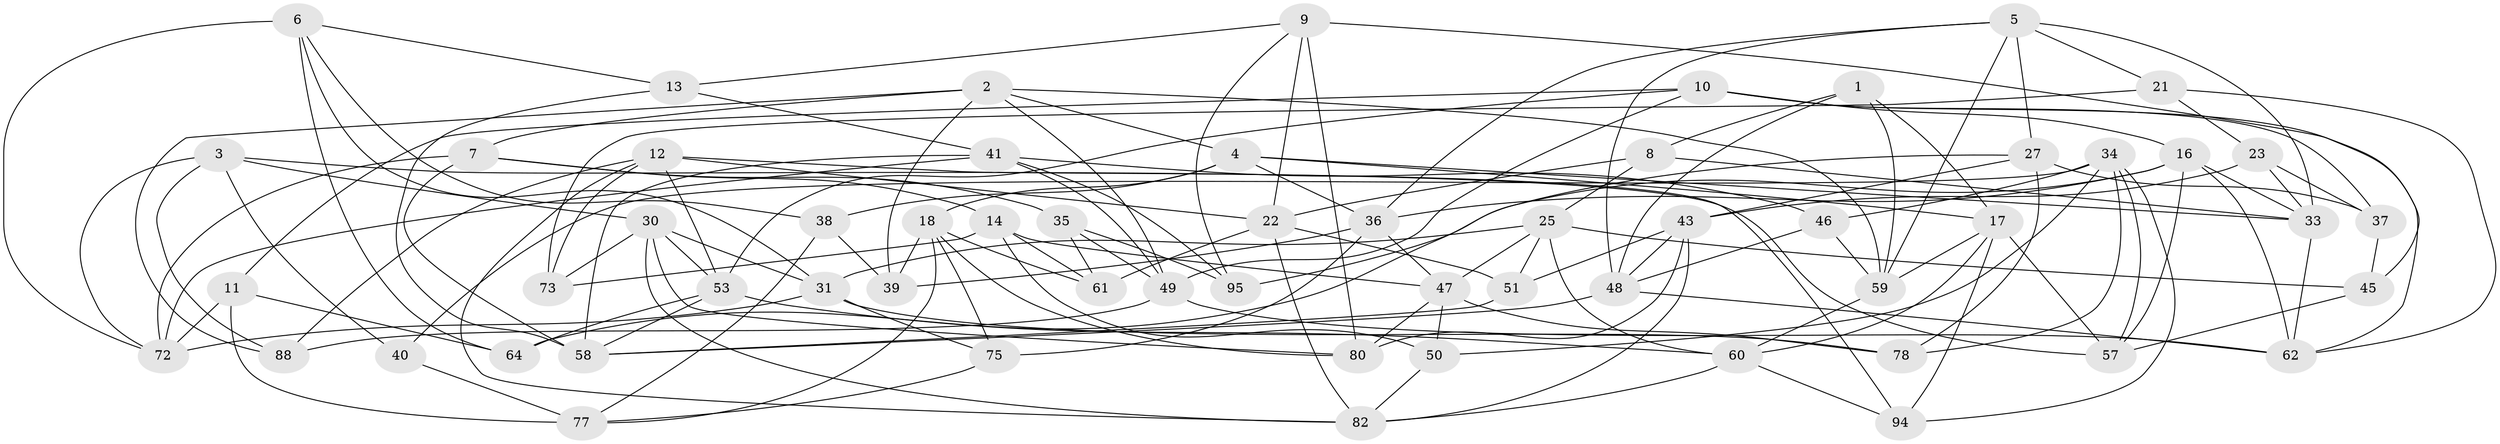 // Generated by graph-tools (version 1.1) at 2025/24/03/03/25 07:24:28]
// undirected, 59 vertices, 149 edges
graph export_dot {
graph [start="1"]
  node [color=gray90,style=filled];
  1;
  2 [super="+65"];
  3 [super="+24"];
  4 [super="+15"];
  5 [super="+20"];
  6 [super="+54"];
  7 [super="+42"];
  8;
  9 [super="+70"];
  10 [super="+19"];
  11;
  12 [super="+76"];
  13;
  14 [super="+29"];
  16 [super="+26"];
  17 [super="+44"];
  18 [super="+87"];
  21;
  22 [super="+32"];
  23;
  25 [super="+28"];
  27 [super="+74"];
  30 [super="+52"];
  31 [super="+69"];
  33 [super="+90"];
  34 [super="+79"];
  35;
  36 [super="+68"];
  37;
  38;
  39;
  40;
  41 [super="+96"];
  43 [super="+66"];
  45;
  46;
  47 [super="+85"];
  48 [super="+55"];
  49 [super="+56"];
  50;
  51;
  53 [super="+67"];
  57 [super="+71"];
  58 [super="+84"];
  59 [super="+86"];
  60 [super="+92"];
  61;
  62 [super="+63"];
  64 [super="+91"];
  72 [super="+89"];
  73;
  75;
  77 [super="+81"];
  78;
  80 [super="+93"];
  82 [super="+83"];
  88;
  94;
  95;
  1 -- 59;
  1 -- 17;
  1 -- 8;
  1 -- 48;
  2 -- 4;
  2 -- 88;
  2 -- 39;
  2 -- 7;
  2 -- 59;
  2 -- 49;
  3 -- 88;
  3 -- 40;
  3 -- 57 [weight=2];
  3 -- 72;
  3 -- 30;
  4 -- 17;
  4 -- 18;
  4 -- 38;
  4 -- 33;
  4 -- 36;
  5 -- 59;
  5 -- 27;
  5 -- 21;
  5 -- 36;
  5 -- 33;
  5 -- 48;
  6 -- 13;
  6 -- 64 [weight=2];
  6 -- 31;
  6 -- 72;
  6 -- 38;
  7 -- 35;
  7 -- 72;
  7 -- 14 [weight=2];
  7 -- 58;
  8 -- 25;
  8 -- 33;
  8 -- 22;
  9 -- 45;
  9 -- 80 [weight=2];
  9 -- 13;
  9 -- 22;
  9 -- 95;
  10 -- 37;
  10 -- 16;
  10 -- 11;
  10 -- 53;
  10 -- 62;
  10 -- 49;
  11 -- 77;
  11 -- 64;
  11 -- 72;
  12 -- 88;
  12 -- 94;
  12 -- 73;
  12 -- 53;
  12 -- 22;
  12 -- 82;
  13 -- 41;
  13 -- 58;
  14 -- 73;
  14 -- 61;
  14 -- 50;
  14 -- 47;
  16 -- 62;
  16 -- 36;
  16 -- 57;
  16 -- 95;
  16 -- 33;
  17 -- 59;
  17 -- 94;
  17 -- 60;
  17 -- 57;
  18 -- 80;
  18 -- 39;
  18 -- 75;
  18 -- 77;
  18 -- 61;
  21 -- 23;
  21 -- 73;
  21 -- 62;
  22 -- 61;
  22 -- 51;
  22 -- 82;
  23 -- 33;
  23 -- 43;
  23 -- 37;
  25 -- 47;
  25 -- 45;
  25 -- 51;
  25 -- 60;
  25 -- 31;
  27 -- 37;
  27 -- 78;
  27 -- 64 [weight=2];
  27 -- 43;
  30 -- 82;
  30 -- 80;
  30 -- 31;
  30 -- 73;
  30 -- 53;
  31 -- 78;
  31 -- 75;
  31 -- 72;
  33 -- 62;
  34 -- 40;
  34 -- 78;
  34 -- 50;
  34 -- 94;
  34 -- 46;
  34 -- 57;
  35 -- 61;
  35 -- 49;
  35 -- 95;
  36 -- 75;
  36 -- 39;
  36 -- 47;
  37 -- 45;
  38 -- 39;
  38 -- 77;
  40 -- 77 [weight=2];
  41 -- 49;
  41 -- 95;
  41 -- 46;
  41 -- 58;
  41 -- 72;
  43 -- 82;
  43 -- 51;
  43 -- 80;
  43 -- 48;
  45 -- 57;
  46 -- 48;
  46 -- 59;
  47 -- 78;
  47 -- 80;
  47 -- 50;
  48 -- 58;
  48 -- 62;
  49 -- 88;
  49 -- 62;
  50 -- 82;
  51 -- 58;
  53 -- 60;
  53 -- 64;
  53 -- 58;
  59 -- 60;
  60 -- 94;
  60 -- 82;
  75 -- 77;
}
